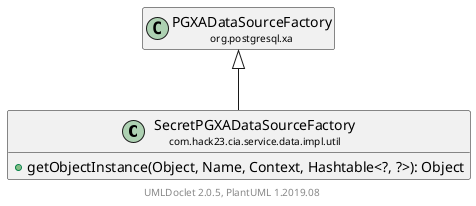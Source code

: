 @startuml
    set namespaceSeparator none
    hide empty fields
    hide empty methods

    class "<size:14>SecretPGXADataSourceFactory\n<size:10>com.hack23.cia.service.data.impl.util" as com.hack23.cia.service.data.impl.util.SecretPGXADataSourceFactory [[SecretPGXADataSourceFactory.html]] {
        +getObjectInstance(Object, Name, Context, Hashtable<?, ?>): Object
    }

    class "<size:14>PGXADataSourceFactory\n<size:10>org.postgresql.xa" as org.postgresql.xa.PGXADataSourceFactory

    org.postgresql.xa.PGXADataSourceFactory <|-- com.hack23.cia.service.data.impl.util.SecretPGXADataSourceFactory

    center footer UMLDoclet 2.0.5, PlantUML 1.2019.08
@enduml
